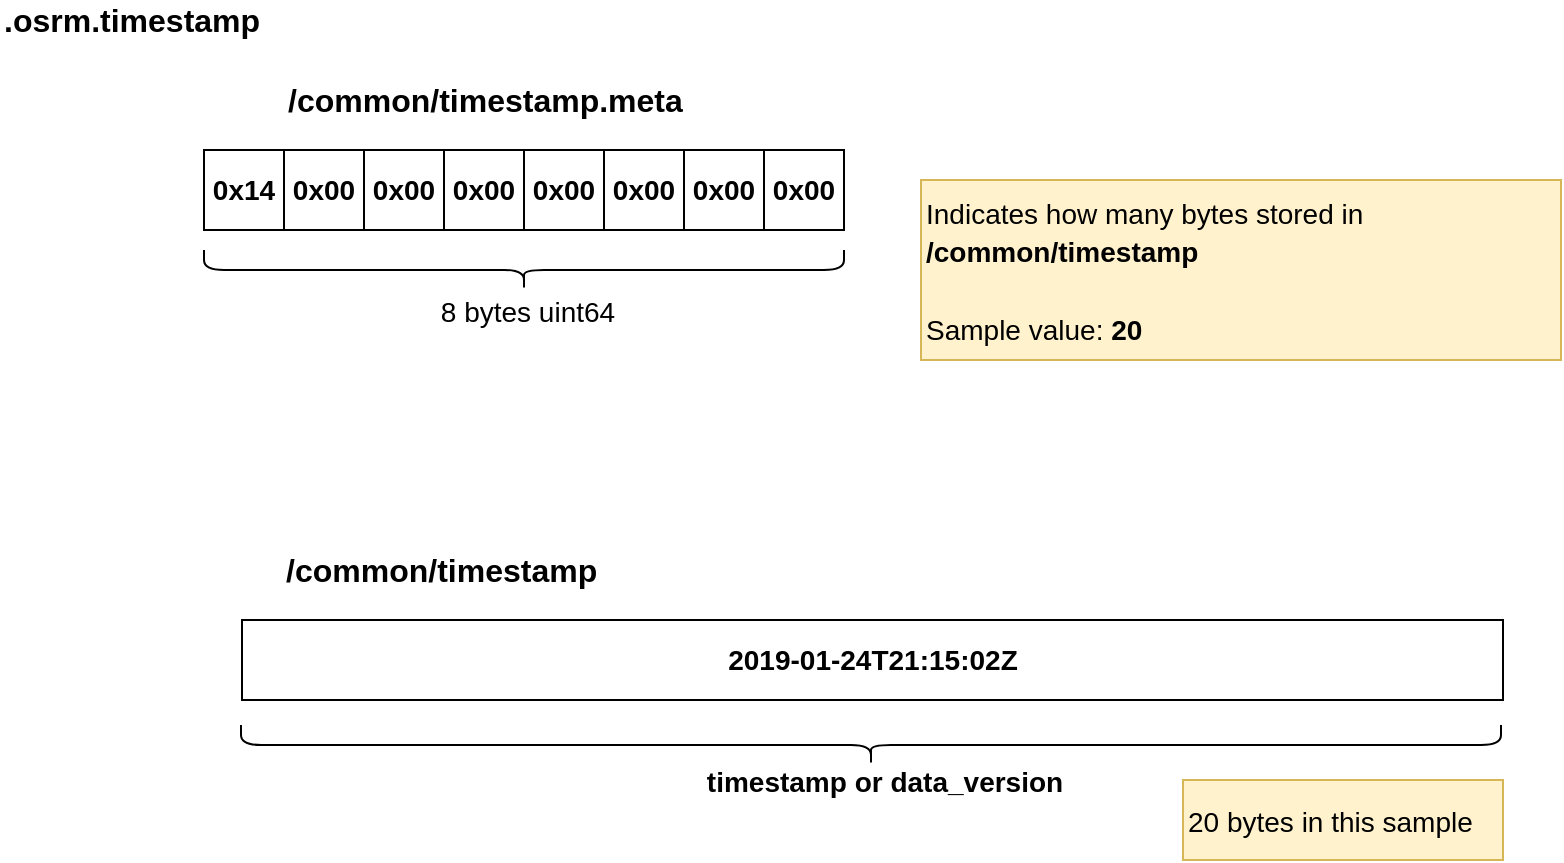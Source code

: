 <mxfile version="12.5.5" type="github"><diagram id="peSgpNI3BcgGdvSU9K40" name="Page-1"><mxGraphModel dx="1474" dy="894" grid="1" gridSize="10" guides="1" tooltips="1" connect="1" arrows="1" fold="1" page="1" pageScale="1" pageWidth="1169" pageHeight="827" math="0" shadow="0"><root><mxCell id="0"/><mxCell id="1" parent="0"/><mxCell id="VliR9g0e-GEGa0XOMWeD-1" value="0x14" style="rounded=0;whiteSpace=wrap;html=1;fontStyle=1;fontSize=14;" parent="1" vertex="1"><mxGeometry x="141" y="85" width="40" height="40" as="geometry"/></mxCell><mxCell id="VliR9g0e-GEGa0XOMWeD-2" value="0x00" style="rounded=0;whiteSpace=wrap;html=1;fontStyle=1;fontSize=14;" parent="1" vertex="1"><mxGeometry x="181" y="85" width="40" height="40" as="geometry"/></mxCell><mxCell id="VliR9g0e-GEGa0XOMWeD-3" value="0x00" style="rounded=0;whiteSpace=wrap;html=1;fontStyle=1;fontSize=14;" parent="1" vertex="1"><mxGeometry x="221" y="85" width="40" height="40" as="geometry"/></mxCell><mxCell id="VliR9g0e-GEGa0XOMWeD-4" value="0x00" style="rounded=0;whiteSpace=wrap;html=1;fontStyle=1;fontSize=14;" parent="1" vertex="1"><mxGeometry x="261" y="85" width="40" height="40" as="geometry"/></mxCell><mxCell id="VliR9g0e-GEGa0XOMWeD-5" value="0x00" style="rounded=0;whiteSpace=wrap;html=1;fontStyle=1;fontSize=14;" parent="1" vertex="1"><mxGeometry x="301" y="85" width="40" height="40" as="geometry"/></mxCell><mxCell id="VliR9g0e-GEGa0XOMWeD-6" value="0x00" style="rounded=0;whiteSpace=wrap;html=1;fontStyle=1;fontSize=14;" parent="1" vertex="1"><mxGeometry x="341" y="85" width="40" height="40" as="geometry"/></mxCell><mxCell id="VliR9g0e-GEGa0XOMWeD-7" value="0x00" style="rounded=0;whiteSpace=wrap;html=1;fontStyle=1;fontSize=14;" parent="1" vertex="1"><mxGeometry x="381" y="85" width="40" height="40" as="geometry"/></mxCell><mxCell id="VliR9g0e-GEGa0XOMWeD-8" value="0x00" style="rounded=0;whiteSpace=wrap;html=1;fontStyle=1;fontSize=14;" parent="1" vertex="1"><mxGeometry x="421" y="85" width="40" height="40" as="geometry"/></mxCell><mxCell id="VliR9g0e-GEGa0XOMWeD-28" value="" style="shape=curlyBracket;whiteSpace=wrap;html=1;rounded=1;fontSize=14;rotation=-90;" parent="1" vertex="1"><mxGeometry x="291" y="-15" width="20" height="320" as="geometry"/></mxCell><mxCell id="VliR9g0e-GEGa0XOMWeD-29" value="8 bytes uint64" style="text;html=1;strokeColor=none;fillColor=none;align=center;verticalAlign=middle;whiteSpace=wrap;rounded=0;fontSize=14;" parent="1" vertex="1"><mxGeometry x="221" y="156" width="164" height="20" as="geometry"/></mxCell><mxCell id="ZOe7THteKk9-Ha0sNbh8-1" value=".osrm.timestamp" style="text;html=1;strokeColor=none;fillColor=none;align=left;verticalAlign=middle;whiteSpace=wrap;rounded=0;fontSize=16;fontStyle=1" parent="1" vertex="1"><mxGeometry x="39" y="10" width="245" height="20" as="geometry"/></mxCell><mxCell id="1GXQoTSjyK3YCtDIwdtC-1" value="/common/timestamp.meta" style="text;html=1;strokeColor=none;fillColor=none;align=left;verticalAlign=middle;whiteSpace=wrap;rounded=0;fontSize=16;fontStyle=1" parent="1" vertex="1"><mxGeometry x="181" y="50" width="245" height="20" as="geometry"/></mxCell><mxCell id="1GXQoTSjyK3YCtDIwdtC-2" value="&lt;font style=&quot;font-size: 14px&quot;&gt;&lt;span style=&quot;font-weight: normal&quot;&gt;Indicates how many bytes stored in &lt;br&gt;&lt;/span&gt;/common/timestamp&lt;br&gt;&lt;br&gt;&lt;span style=&quot;font-weight: 400 ; text-align: center&quot;&gt;Sample value:&amp;nbsp;&lt;/span&gt;&lt;b style=&quot;text-align: center&quot;&gt;20&lt;/b&gt;&lt;br&gt;&lt;/font&gt;" style="text;html=1;strokeColor=#d6b656;fillColor=#fff2cc;align=left;verticalAlign=middle;whiteSpace=wrap;rounded=0;fontSize=16;fontStyle=1" parent="1" vertex="1"><mxGeometry x="499.5" y="100" width="320" height="90" as="geometry"/></mxCell><mxCell id="1GXQoTSjyK3YCtDIwdtC-5" value="/common/timestamp" style="text;html=1;strokeColor=none;fillColor=none;align=left;verticalAlign=middle;whiteSpace=wrap;rounded=0;fontSize=16;fontStyle=1" parent="1" vertex="1"><mxGeometry x="180" y="285" width="245" height="20" as="geometry"/></mxCell><mxCell id="1GXQoTSjyK3YCtDIwdtC-6" value="2019-01-24T21:15:02Z" style="rounded=0;whiteSpace=wrap;html=1;fontStyle=1;fontSize=14;" parent="1" vertex="1"><mxGeometry x="160" y="320" width="630.5" height="40" as="geometry"/></mxCell><mxCell id="1GXQoTSjyK3YCtDIwdtC-14" value="" style="shape=curlyBracket;whiteSpace=wrap;html=1;rounded=1;fontSize=14;rotation=-90;" parent="1" vertex="1"><mxGeometry x="464.5" y="67.5" width="20" height="630" as="geometry"/></mxCell><mxCell id="1GXQoTSjyK3YCtDIwdtC-15" value="&lt;b&gt;timestamp or data_version&lt;/b&gt;&lt;b&gt;&lt;br&gt;&lt;/b&gt;" style="text;html=1;strokeColor=none;fillColor=none;align=center;verticalAlign=middle;whiteSpace=wrap;rounded=0;fontSize=14;" parent="1" vertex="1"><mxGeometry x="339" y="373" width="285" height="55" as="geometry"/></mxCell><mxCell id="mVWcRyG0MLxkhA72H43Z-3" value="&lt;font style=&quot;font-size: 14px&quot;&gt;&lt;span style=&quot;font-weight: 400&quot;&gt;20 bytes in this sample&lt;/span&gt;&lt;br&gt;&lt;/font&gt;" style="text;html=1;strokeColor=#d6b656;fillColor=#fff2cc;align=left;verticalAlign=middle;whiteSpace=wrap;rounded=0;fontSize=16;fontStyle=1" vertex="1" parent="1"><mxGeometry x="630.5" y="400" width="160" height="40" as="geometry"/></mxCell></root></mxGraphModel></diagram></mxfile>